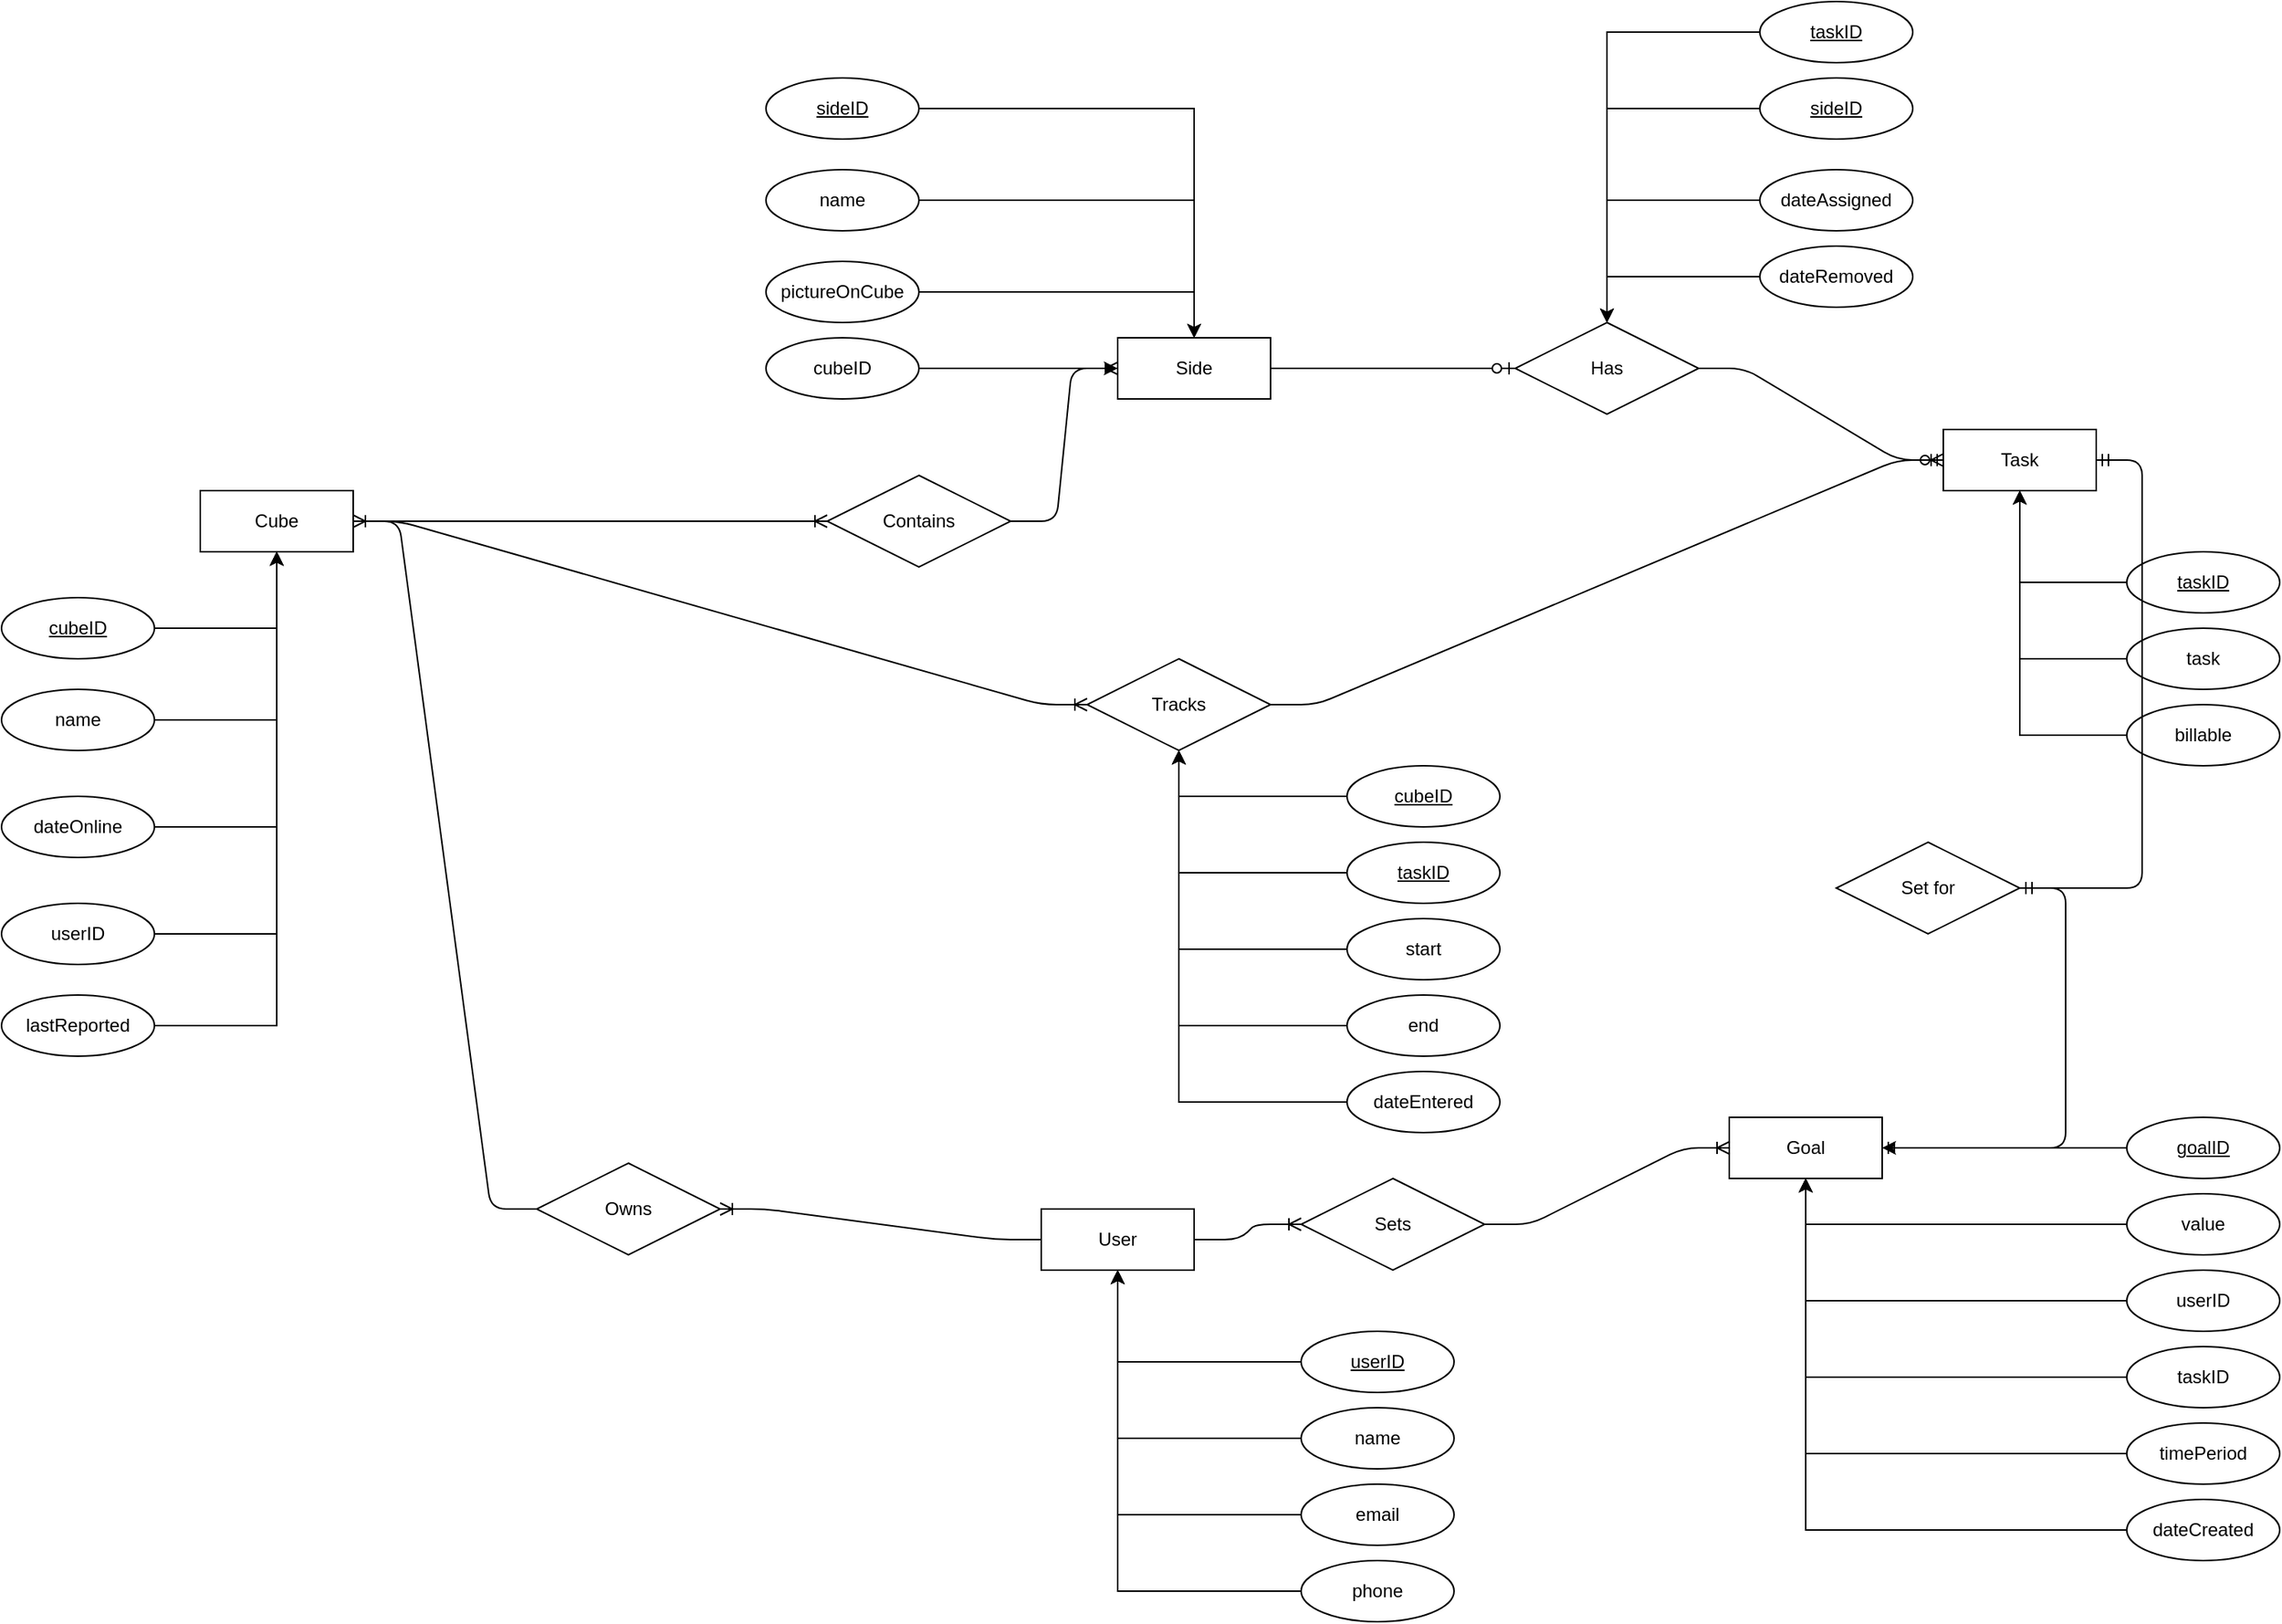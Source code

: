 <mxfile version="13.7.6" type="github">
  <diagram id="R2lEEEUBdFMjLlhIrx00" name="Page-1">
    <mxGraphModel dx="2700" dy="992" grid="1" gridSize="10" guides="1" tooltips="1" connect="1" arrows="1" fold="1" page="1" pageScale="1" pageWidth="850" pageHeight="1100" math="0" shadow="0" extFonts="Permanent Marker^https://fonts.googleapis.com/css?family=Permanent+Marker">
      <root>
        <mxCell id="0" />
        <mxCell id="1" parent="0" />
        <mxCell id="gzNkbpyORmyLpdVIkSuP-48" value="" style="edgeStyle=entityRelationEdgeStyle;fontSize=12;html=1;endArrow=ERoneToMany;" parent="1" source="gzNkbpyORmyLpdVIkSuP-83" target="gzNkbpyORmyLpdVIkSuP-91" edge="1">
          <mxGeometry width="100" height="100" relative="1" as="geometry">
            <mxPoint x="60" y="140" as="sourcePoint" />
            <mxPoint x="30" y="265" as="targetPoint" />
          </mxGeometry>
        </mxCell>
        <mxCell id="gzNkbpyORmyLpdVIkSuP-72" value="Owns" style="shape=rhombus;perimeter=rhombusPerimeter;whiteSpace=wrap;html=1;align=center;" parent="1" vertex="1">
          <mxGeometry x="-320" y="780" width="120" height="60" as="geometry" />
        </mxCell>
        <mxCell id="gzNkbpyORmyLpdVIkSuP-73" value="" style="edgeStyle=entityRelationEdgeStyle;fontSize=12;html=1;endArrow=ERoneToMany;" parent="1" source="gzNkbpyORmyLpdVIkSuP-106" target="gzNkbpyORmyLpdVIkSuP-72" edge="1">
          <mxGeometry width="100" height="100" relative="1" as="geometry">
            <mxPoint x="460" y="635" as="sourcePoint" />
            <mxPoint x="50" y="335" as="targetPoint" />
          </mxGeometry>
        </mxCell>
        <mxCell id="gzNkbpyORmyLpdVIkSuP-77" value="" style="edgeStyle=entityRelationEdgeStyle;fontSize=12;html=1;endArrow=ERzeroToOne;endFill=1;" parent="1" source="gzNkbpyORmyLpdVIkSuP-74" target="gzNkbpyORmyLpdVIkSuP-107" edge="1">
          <mxGeometry width="100" height="100" relative="1" as="geometry">
            <mxPoint x="500" y="250" as="sourcePoint" />
            <mxPoint x="610" y="365" as="targetPoint" />
          </mxGeometry>
        </mxCell>
        <mxCell id="gzNkbpyORmyLpdVIkSuP-74" value="Has" style="shape=rhombus;perimeter=rhombusPerimeter;whiteSpace=wrap;html=1;align=center;" parent="1" vertex="1">
          <mxGeometry x="320" y="230" width="120" height="60" as="geometry" />
        </mxCell>
        <mxCell id="gzNkbpyORmyLpdVIkSuP-78" value="" style="edgeStyle=entityRelationEdgeStyle;fontSize=12;html=1;endArrow=ERzeroToOne;endFill=1;" parent="1" source="gzNkbpyORmyLpdVIkSuP-91" target="gzNkbpyORmyLpdVIkSuP-74" edge="1">
          <mxGeometry width="100" height="100" relative="1" as="geometry">
            <mxPoint x="190" y="265" as="sourcePoint" />
            <mxPoint x="590" y="135" as="targetPoint" />
          </mxGeometry>
        </mxCell>
        <mxCell id="gzNkbpyORmyLpdVIkSuP-80" value="" style="edgeStyle=entityRelationEdgeStyle;fontSize=12;html=1;endArrow=ERoneToMany;" parent="1" source="gzNkbpyORmyLpdVIkSuP-81" target="gzNkbpyORmyLpdVIkSuP-107" edge="1">
          <mxGeometry width="100" height="100" relative="1" as="geometry">
            <mxPoint x="290" y="400" as="sourcePoint" />
            <mxPoint x="610" y="365" as="targetPoint" />
          </mxGeometry>
        </mxCell>
        <mxCell id="gzNkbpyORmyLpdVIkSuP-81" value="Tracks" style="shape=rhombus;perimeter=rhombusPerimeter;whiteSpace=wrap;html=1;align=center;" parent="1" vertex="1">
          <mxGeometry x="40" y="450" width="120" height="60" as="geometry" />
        </mxCell>
        <mxCell id="gzNkbpyORmyLpdVIkSuP-82" value="" style="edgeStyle=entityRelationEdgeStyle;fontSize=12;html=1;endArrow=ERoneToMany;" parent="1" source="gzNkbpyORmyLpdVIkSuP-97" target="gzNkbpyORmyLpdVIkSuP-81" edge="1">
          <mxGeometry width="100" height="100" relative="1" as="geometry">
            <mxPoint x="50" y="595" as="sourcePoint" />
            <mxPoint x="590" y="135" as="targetPoint" />
          </mxGeometry>
        </mxCell>
        <mxCell id="gzNkbpyORmyLpdVIkSuP-83" value="Contains" style="shape=rhombus;perimeter=rhombusPerimeter;whiteSpace=wrap;html=1;align=center;" parent="1" vertex="1">
          <mxGeometry x="-130" y="330" width="120" height="60" as="geometry" />
        </mxCell>
        <mxCell id="gzNkbpyORmyLpdVIkSuP-84" value="" style="edgeStyle=entityRelationEdgeStyle;fontSize=12;html=1;endArrow=ERoneToMany;" parent="1" source="gzNkbpyORmyLpdVIkSuP-97" target="gzNkbpyORmyLpdVIkSuP-83" edge="1">
          <mxGeometry width="100" height="100" relative="1" as="geometry">
            <mxPoint x="50" y="595" as="sourcePoint" />
            <mxPoint x="80" y="145" as="targetPoint" />
          </mxGeometry>
        </mxCell>
        <mxCell id="gzNkbpyORmyLpdVIkSuP-103" style="edgeStyle=orthogonalEdgeStyle;rounded=0;orthogonalLoop=1;jettySize=auto;html=1;" parent="1" source="gzNkbpyORmyLpdVIkSuP-88" target="gzNkbpyORmyLpdVIkSuP-91" edge="1">
          <mxGeometry relative="1" as="geometry" />
        </mxCell>
        <mxCell id="gzNkbpyORmyLpdVIkSuP-88" value="pictureOnCube" style="ellipse;whiteSpace=wrap;html=1;align=center;" parent="1" vertex="1">
          <mxGeometry x="-170" y="190" width="100" height="40" as="geometry" />
        </mxCell>
        <mxCell id="gzNkbpyORmyLpdVIkSuP-102" style="edgeStyle=orthogonalEdgeStyle;rounded=0;orthogonalLoop=1;jettySize=auto;html=1;" parent="1" source="gzNkbpyORmyLpdVIkSuP-89" target="gzNkbpyORmyLpdVIkSuP-91" edge="1">
          <mxGeometry relative="1" as="geometry" />
        </mxCell>
        <mxCell id="gzNkbpyORmyLpdVIkSuP-89" value="name" style="ellipse;whiteSpace=wrap;html=1;align=center;" parent="1" vertex="1">
          <mxGeometry x="-170" y="130" width="100" height="40" as="geometry" />
        </mxCell>
        <mxCell id="gzNkbpyORmyLpdVIkSuP-104" style="edgeStyle=orthogonalEdgeStyle;rounded=0;orthogonalLoop=1;jettySize=auto;html=1;" parent="1" source="gzNkbpyORmyLpdVIkSuP-90" target="gzNkbpyORmyLpdVIkSuP-91" edge="1">
          <mxGeometry relative="1" as="geometry" />
        </mxCell>
        <mxCell id="gzNkbpyORmyLpdVIkSuP-90" value="cubeID" style="ellipse;whiteSpace=wrap;html=1;align=center;" parent="1" vertex="1">
          <mxGeometry x="-170" y="240" width="100" height="40" as="geometry" />
        </mxCell>
        <mxCell id="gzNkbpyORmyLpdVIkSuP-91" value="Side" style="whiteSpace=wrap;html=1;align=center;" parent="1" vertex="1">
          <mxGeometry x="60" y="240" width="100" height="40" as="geometry" />
        </mxCell>
        <mxCell id="gzNkbpyORmyLpdVIkSuP-101" style="edgeStyle=orthogonalEdgeStyle;rounded=0;orthogonalLoop=1;jettySize=auto;html=1;" parent="1" source="gzNkbpyORmyLpdVIkSuP-96" target="gzNkbpyORmyLpdVIkSuP-91" edge="1">
          <mxGeometry relative="1" as="geometry" />
        </mxCell>
        <mxCell id="gzNkbpyORmyLpdVIkSuP-96" value="sideID" style="ellipse;whiteSpace=wrap;html=1;align=center;fontStyle=4;" parent="1" vertex="1">
          <mxGeometry x="-170" y="70" width="100" height="40" as="geometry" />
        </mxCell>
        <mxCell id="gzNkbpyORmyLpdVIkSuP-97" value="Cube" style="whiteSpace=wrap;html=1;align=center;" parent="1" vertex="1">
          <mxGeometry x="-540" y="340" width="100" height="40" as="geometry" />
        </mxCell>
        <mxCell id="gzNkbpyORmyLpdVIkSuP-98" value="" style="edgeStyle=entityRelationEdgeStyle;fontSize=12;html=1;endArrow=ERoneToMany;" parent="1" source="gzNkbpyORmyLpdVIkSuP-72" target="gzNkbpyORmyLpdVIkSuP-97" edge="1">
          <mxGeometry width="100" height="100" relative="1" as="geometry">
            <mxPoint x="350" y="640" as="sourcePoint" />
            <mxPoint x="50" y="595" as="targetPoint" />
          </mxGeometry>
        </mxCell>
        <mxCell id="gzNkbpyORmyLpdVIkSuP-106" value="User" style="whiteSpace=wrap;html=1;align=center;" parent="1" vertex="1">
          <mxGeometry x="10" y="810" width="100" height="40" as="geometry" />
        </mxCell>
        <mxCell id="gzNkbpyORmyLpdVIkSuP-107" value="Task" style="whiteSpace=wrap;html=1;align=center;" parent="1" vertex="1">
          <mxGeometry x="600" y="300" width="100" height="40" as="geometry" />
        </mxCell>
        <mxCell id="gzNkbpyORmyLpdVIkSuP-116" style="edgeStyle=orthogonalEdgeStyle;rounded=0;orthogonalLoop=1;jettySize=auto;html=1;" parent="1" source="gzNkbpyORmyLpdVIkSuP-108" target="gzNkbpyORmyLpdVIkSuP-81" edge="1">
          <mxGeometry relative="1" as="geometry" />
        </mxCell>
        <mxCell id="gzNkbpyORmyLpdVIkSuP-108" value="end" style="ellipse;whiteSpace=wrap;html=1;align=center;" parent="1" vertex="1">
          <mxGeometry x="210" y="670" width="100" height="40" as="geometry" />
        </mxCell>
        <mxCell id="gzNkbpyORmyLpdVIkSuP-118" style="edgeStyle=orthogonalEdgeStyle;rounded=0;orthogonalLoop=1;jettySize=auto;html=1;" parent="1" source="gzNkbpyORmyLpdVIkSuP-109" target="gzNkbpyORmyLpdVIkSuP-81" edge="1">
          <mxGeometry relative="1" as="geometry" />
        </mxCell>
        <mxCell id="gzNkbpyORmyLpdVIkSuP-109" value="dateEntered" style="ellipse;whiteSpace=wrap;html=1;align=center;" parent="1" vertex="1">
          <mxGeometry x="210" y="720" width="100" height="40" as="geometry" />
        </mxCell>
        <mxCell id="gzNkbpyORmyLpdVIkSuP-117" style="edgeStyle=orthogonalEdgeStyle;rounded=0;orthogonalLoop=1;jettySize=auto;html=1;" parent="1" source="gzNkbpyORmyLpdVIkSuP-110" target="gzNkbpyORmyLpdVIkSuP-81" edge="1">
          <mxGeometry relative="1" as="geometry" />
        </mxCell>
        <mxCell id="gzNkbpyORmyLpdVIkSuP-110" value="start" style="ellipse;whiteSpace=wrap;html=1;align=center;" parent="1" vertex="1">
          <mxGeometry x="210" y="620" width="100" height="40" as="geometry" />
        </mxCell>
        <mxCell id="gzNkbpyORmyLpdVIkSuP-114" style="edgeStyle=orthogonalEdgeStyle;rounded=0;orthogonalLoop=1;jettySize=auto;html=1;" parent="1" source="gzNkbpyORmyLpdVIkSuP-111" target="gzNkbpyORmyLpdVIkSuP-81" edge="1">
          <mxGeometry relative="1" as="geometry" />
        </mxCell>
        <mxCell id="gzNkbpyORmyLpdVIkSuP-112" value="taskID" style="ellipse;whiteSpace=wrap;html=1;align=center;fontStyle=4;" parent="1" vertex="1">
          <mxGeometry x="210" y="570" width="100" height="40" as="geometry" />
        </mxCell>
        <mxCell id="gzNkbpyORmyLpdVIkSuP-111" value="cubeID" style="ellipse;whiteSpace=wrap;html=1;align=center;fontStyle=4;" parent="1" vertex="1">
          <mxGeometry x="210" y="520" width="100" height="40" as="geometry" />
        </mxCell>
        <mxCell id="gzNkbpyORmyLpdVIkSuP-115" style="edgeStyle=orthogonalEdgeStyle;rounded=0;orthogonalLoop=1;jettySize=auto;html=1;" parent="1" source="gzNkbpyORmyLpdVIkSuP-112" target="gzNkbpyORmyLpdVIkSuP-81" edge="1">
          <mxGeometry relative="1" as="geometry">
            <mxPoint x="60" y="590" as="sourcePoint" />
            <mxPoint x="120" y="500" as="targetPoint" />
          </mxGeometry>
        </mxCell>
        <mxCell id="gzNkbpyORmyLpdVIkSuP-140" style="edgeStyle=orthogonalEdgeStyle;rounded=0;orthogonalLoop=1;jettySize=auto;html=1;" parent="1" source="gzNkbpyORmyLpdVIkSuP-119" target="gzNkbpyORmyLpdVIkSuP-106" edge="1">
          <mxGeometry relative="1" as="geometry" />
        </mxCell>
        <mxCell id="gzNkbpyORmyLpdVIkSuP-138" style="edgeStyle=orthogonalEdgeStyle;rounded=0;orthogonalLoop=1;jettySize=auto;html=1;" parent="1" source="gzNkbpyORmyLpdVIkSuP-120" target="gzNkbpyORmyLpdVIkSuP-106" edge="1">
          <mxGeometry relative="1" as="geometry" />
        </mxCell>
        <mxCell id="gzNkbpyORmyLpdVIkSuP-120" value="name" style="ellipse;whiteSpace=wrap;html=1;align=center;" parent="1" vertex="1">
          <mxGeometry x="180" y="940" width="100" height="40" as="geometry" />
        </mxCell>
        <mxCell id="gzNkbpyORmyLpdVIkSuP-139" style="edgeStyle=orthogonalEdgeStyle;rounded=0;orthogonalLoop=1;jettySize=auto;html=1;" parent="1" source="gzNkbpyORmyLpdVIkSuP-119" target="gzNkbpyORmyLpdVIkSuP-106" edge="1">
          <mxGeometry relative="1" as="geometry" />
        </mxCell>
        <mxCell id="gzNkbpyORmyLpdVIkSuP-121" value="email" style="ellipse;whiteSpace=wrap;html=1;align=center;" parent="1" vertex="1">
          <mxGeometry x="180" y="990" width="100" height="40" as="geometry" />
        </mxCell>
        <mxCell id="gzNkbpyORmyLpdVIkSuP-141" style="edgeStyle=orthogonalEdgeStyle;rounded=0;orthogonalLoop=1;jettySize=auto;html=1;entryX=0.5;entryY=1;entryDx=0;entryDy=0;" parent="1" source="gzNkbpyORmyLpdVIkSuP-122" target="gzNkbpyORmyLpdVIkSuP-106" edge="1">
          <mxGeometry relative="1" as="geometry" />
        </mxCell>
        <mxCell id="gzNkbpyORmyLpdVIkSuP-122" value="phone" style="ellipse;whiteSpace=wrap;html=1;align=center;" parent="1" vertex="1">
          <mxGeometry x="180" y="1040" width="100" height="40" as="geometry" />
        </mxCell>
        <mxCell id="gzNkbpyORmyLpdVIkSuP-143" style="edgeStyle=orthogonalEdgeStyle;rounded=0;orthogonalLoop=1;jettySize=auto;html=1;" parent="1" source="gzNkbpyORmyLpdVIkSuP-123" target="gzNkbpyORmyLpdVIkSuP-107" edge="1">
          <mxGeometry relative="1" as="geometry" />
        </mxCell>
        <mxCell id="gzNkbpyORmyLpdVIkSuP-123" value="task&lt;span style=&quot;color: rgba(0 , 0 , 0 , 0) ; font-family: monospace ; font-size: 0px&quot;&gt;%3CmxGraphModel%3E%3Croot%3E%3CmxCell%20id%3D%220%22%2F%3E%3CmxCell%20id%3D%221%22%20parent%3D%220%22%2F%3E%3CmxCell%20id%3D%222%22%20value%3D%22Attribute%22%20style%3D%22ellipse%3BwhiteSpace%3Dwrap%3Bhtml%3D1%3Balign%3Dcenter%3B%22%20vertex%3D%221%22%20parent%3D%221%22%3E%3CmxGeometry%20x%3D%22440%22%20y%3D%22700%22%20width%3D%22100%22%20height%3D%2240%22%20as%3D%22geometry%22%2F%3E%3C%2FmxCell%3E%3C%2Froot%3E%3C%2FmxGraphModel%3E&lt;/span&gt;&lt;span style=&quot;color: rgba(0 , 0 , 0 , 0) ; font-family: monospace ; font-size: 0px&quot;&gt;%3CmxGraphModel%3E%3Croot%3E%3CmxCell%20id%3D%220%22%2F%3E%3CmxCell%20id%3D%221%22%20parent%3D%220%22%2F%3E%3CmxCell%20id%3D%222%22%20value%3D%22Attribute%22%20style%3D%22ellipse%3BwhiteSpace%3Dwrap%3Bhtml%3D1%3Balign%3Dcenter%3B%22%20vertex%3D%221%22%20parent%3D%221%22%3E%3CmxGeometry%20x%3D%22440%22%20y%3D%22700%22%20width%3D%22100%22%20height%3D%2240%22%20as%3D%22geometry%22%2F%3E%3C%2FmxCell%3E%3C%2Froot%3E%3C%2FmxGraphModel%3E&lt;/span&gt;" style="ellipse;whiteSpace=wrap;html=1;align=center;" parent="1" vertex="1">
          <mxGeometry x="720" y="430" width="100" height="40" as="geometry" />
        </mxCell>
        <mxCell id="gzNkbpyORmyLpdVIkSuP-144" style="edgeStyle=orthogonalEdgeStyle;rounded=0;orthogonalLoop=1;jettySize=auto;html=1;" parent="1" source="gzNkbpyORmyLpdVIkSuP-124" target="gzNkbpyORmyLpdVIkSuP-107" edge="1">
          <mxGeometry relative="1" as="geometry" />
        </mxCell>
        <mxCell id="gzNkbpyORmyLpdVIkSuP-124" value="taskID" style="ellipse;whiteSpace=wrap;html=1;align=center;fontStyle=4;" parent="1" vertex="1">
          <mxGeometry x="720" y="380" width="100" height="40" as="geometry" />
        </mxCell>
        <mxCell id="gzNkbpyORmyLpdVIkSuP-142" style="edgeStyle=orthogonalEdgeStyle;rounded=0;orthogonalLoop=1;jettySize=auto;html=1;" parent="1" source="gzNkbpyORmyLpdVIkSuP-125" target="gzNkbpyORmyLpdVIkSuP-107" edge="1">
          <mxGeometry relative="1" as="geometry" />
        </mxCell>
        <mxCell id="gzNkbpyORmyLpdVIkSuP-125" value="billable" style="ellipse;whiteSpace=wrap;html=1;align=center;" parent="1" vertex="1">
          <mxGeometry x="720" y="480" width="100" height="40" as="geometry" />
        </mxCell>
        <mxCell id="gzNkbpyORmyLpdVIkSuP-132" style="edgeStyle=orthogonalEdgeStyle;rounded=0;orthogonalLoop=1;jettySize=auto;html=1;" parent="1" source="gzNkbpyORmyLpdVIkSuP-127" target="gzNkbpyORmyLpdVIkSuP-97" edge="1">
          <mxGeometry relative="1" as="geometry" />
        </mxCell>
        <mxCell id="gzNkbpyORmyLpdVIkSuP-133" style="edgeStyle=orthogonalEdgeStyle;rounded=0;orthogonalLoop=1;jettySize=auto;html=1;" parent="1" source="gzNkbpyORmyLpdVIkSuP-126" target="gzNkbpyORmyLpdVIkSuP-97" edge="1">
          <mxGeometry relative="1" as="geometry" />
        </mxCell>
        <mxCell id="gzNkbpyORmyLpdVIkSuP-134" style="edgeStyle=orthogonalEdgeStyle;rounded=0;orthogonalLoop=1;jettySize=auto;html=1;" parent="1" source="gzNkbpyORmyLpdVIkSuP-99" target="gzNkbpyORmyLpdVIkSuP-97" edge="1">
          <mxGeometry relative="1" as="geometry" />
        </mxCell>
        <mxCell id="gzNkbpyORmyLpdVIkSuP-135" style="edgeStyle=orthogonalEdgeStyle;rounded=0;orthogonalLoop=1;jettySize=auto;html=1;" parent="1" source="gzNkbpyORmyLpdVIkSuP-128" target="gzNkbpyORmyLpdVIkSuP-97" edge="1">
          <mxGeometry relative="1" as="geometry" />
        </mxCell>
        <mxCell id="gzNkbpyORmyLpdVIkSuP-136" style="edgeStyle=orthogonalEdgeStyle;rounded=0;orthogonalLoop=1;jettySize=auto;html=1;entryX=0.5;entryY=1;entryDx=0;entryDy=0;" parent="1" source="gzNkbpyORmyLpdVIkSuP-129" target="gzNkbpyORmyLpdVIkSuP-97" edge="1">
          <mxGeometry relative="1" as="geometry" />
        </mxCell>
        <mxCell id="gzNkbpyORmyLpdVIkSuP-99" value="cubeID" style="ellipse;whiteSpace=wrap;html=1;align=center;fontStyle=4;" parent="1" vertex="1">
          <mxGeometry x="-670" y="410" width="100" height="40" as="geometry" />
        </mxCell>
        <mxCell id="gzNkbpyORmyLpdVIkSuP-126" value="name" style="ellipse;whiteSpace=wrap;html=1;align=center;" parent="1" vertex="1">
          <mxGeometry x="-670" y="470" width="100" height="40" as="geometry" />
        </mxCell>
        <mxCell id="gzNkbpyORmyLpdVIkSuP-127" value="dateOnline" style="ellipse;whiteSpace=wrap;html=1;align=center;" parent="1" vertex="1">
          <mxGeometry x="-670" y="540" width="100" height="40" as="geometry" />
        </mxCell>
        <mxCell id="gzNkbpyORmyLpdVIkSuP-128" value="userID" style="ellipse;whiteSpace=wrap;html=1;align=center;" parent="1" vertex="1">
          <mxGeometry x="-670" y="610" width="100" height="40" as="geometry" />
        </mxCell>
        <mxCell id="gzNkbpyORmyLpdVIkSuP-129" value="lastReported" style="ellipse;whiteSpace=wrap;html=1;align=center;" parent="1" vertex="1">
          <mxGeometry x="-670" y="670" width="100" height="40" as="geometry" />
        </mxCell>
        <mxCell id="gzNkbpyORmyLpdVIkSuP-119" value="userID" style="ellipse;whiteSpace=wrap;html=1;align=center;fontStyle=4;" parent="1" vertex="1">
          <mxGeometry x="180" y="890" width="100" height="40" as="geometry" />
        </mxCell>
        <mxCell id="gzNkbpyORmyLpdVIkSuP-147" style="edgeStyle=orthogonalEdgeStyle;rounded=0;orthogonalLoop=1;jettySize=auto;html=1;" parent="1" source="gzNkbpyORmyLpdVIkSuP-121" target="gzNkbpyORmyLpdVIkSuP-106" edge="1">
          <mxGeometry relative="1" as="geometry">
            <mxPoint x="-90" y="830" as="sourcePoint" />
            <mxPoint x="-400" y="830" as="targetPoint" />
          </mxGeometry>
        </mxCell>
        <mxCell id="gzNkbpyORmyLpdVIkSuP-154" style="edgeStyle=orthogonalEdgeStyle;rounded=0;orthogonalLoop=1;jettySize=auto;html=1;" parent="1" source="gzNkbpyORmyLpdVIkSuP-149" target="gzNkbpyORmyLpdVIkSuP-74" edge="1">
          <mxGeometry relative="1" as="geometry" />
        </mxCell>
        <mxCell id="gzNkbpyORmyLpdVIkSuP-149" value="sideID" style="ellipse;whiteSpace=wrap;html=1;align=center;fontStyle=4;" parent="1" vertex="1">
          <mxGeometry x="480" y="70" width="100" height="40" as="geometry" />
        </mxCell>
        <mxCell id="gzNkbpyORmyLpdVIkSuP-153" style="edgeStyle=orthogonalEdgeStyle;rounded=0;orthogonalLoop=1;jettySize=auto;html=1;" parent="1" source="gzNkbpyORmyLpdVIkSuP-150" target="gzNkbpyORmyLpdVIkSuP-74" edge="1">
          <mxGeometry relative="1" as="geometry" />
        </mxCell>
        <mxCell id="gzNkbpyORmyLpdVIkSuP-150" value="taskID" style="ellipse;whiteSpace=wrap;html=1;align=center;fontStyle=4;" parent="1" vertex="1">
          <mxGeometry x="480" y="20" width="100" height="40" as="geometry" />
        </mxCell>
        <mxCell id="gzNkbpyORmyLpdVIkSuP-156" style="edgeStyle=orthogonalEdgeStyle;rounded=0;orthogonalLoop=1;jettySize=auto;html=1;" parent="1" source="gzNkbpyORmyLpdVIkSuP-151" target="gzNkbpyORmyLpdVIkSuP-74" edge="1">
          <mxGeometry relative="1" as="geometry" />
        </mxCell>
        <mxCell id="gzNkbpyORmyLpdVIkSuP-151" value="dateRemoved" style="ellipse;whiteSpace=wrap;html=1;align=center;" parent="1" vertex="1">
          <mxGeometry x="480" y="180" width="100" height="40" as="geometry" />
        </mxCell>
        <mxCell id="gzNkbpyORmyLpdVIkSuP-155" style="edgeStyle=orthogonalEdgeStyle;rounded=0;orthogonalLoop=1;jettySize=auto;html=1;" parent="1" source="gzNkbpyORmyLpdVIkSuP-152" target="gzNkbpyORmyLpdVIkSuP-74" edge="1">
          <mxGeometry relative="1" as="geometry" />
        </mxCell>
        <mxCell id="gzNkbpyORmyLpdVIkSuP-152" value="dateAssigned" style="ellipse;whiteSpace=wrap;html=1;align=center;" parent="1" vertex="1">
          <mxGeometry x="480" y="130" width="100" height="40" as="geometry" />
        </mxCell>
        <mxCell id="aCvfztlA_gV0R2M4Iz9O-1" value="Goal" style="whiteSpace=wrap;html=1;align=center;" vertex="1" parent="1">
          <mxGeometry x="460" y="750" width="100" height="40" as="geometry" />
        </mxCell>
        <mxCell id="aCvfztlA_gV0R2M4Iz9O-8" style="edgeStyle=orthogonalEdgeStyle;rounded=0;orthogonalLoop=1;jettySize=auto;html=1;" edge="1" parent="1" source="aCvfztlA_gV0R2M4Iz9O-2" target="aCvfztlA_gV0R2M4Iz9O-1">
          <mxGeometry relative="1" as="geometry" />
        </mxCell>
        <mxCell id="aCvfztlA_gV0R2M4Iz9O-2" value="goalID" style="ellipse;whiteSpace=wrap;html=1;align=center;fontStyle=4;" vertex="1" parent="1">
          <mxGeometry x="720" y="750" width="100" height="40" as="geometry" />
        </mxCell>
        <mxCell id="aCvfztlA_gV0R2M4Iz9O-9" style="edgeStyle=orthogonalEdgeStyle;rounded=0;orthogonalLoop=1;jettySize=auto;html=1;" edge="1" parent="1" source="aCvfztlA_gV0R2M4Iz9O-3" target="aCvfztlA_gV0R2M4Iz9O-1">
          <mxGeometry relative="1" as="geometry" />
        </mxCell>
        <mxCell id="aCvfztlA_gV0R2M4Iz9O-3" value="userID" style="ellipse;whiteSpace=wrap;html=1;align=center;" vertex="1" parent="1">
          <mxGeometry x="720" y="850" width="100" height="40" as="geometry" />
        </mxCell>
        <mxCell id="aCvfztlA_gV0R2M4Iz9O-12" style="edgeStyle=orthogonalEdgeStyle;rounded=0;orthogonalLoop=1;jettySize=auto;html=1;" edge="1" parent="1" source="aCvfztlA_gV0R2M4Iz9O-4" target="aCvfztlA_gV0R2M4Iz9O-1">
          <mxGeometry relative="1" as="geometry" />
        </mxCell>
        <mxCell id="aCvfztlA_gV0R2M4Iz9O-4" value="taskID" style="ellipse;whiteSpace=wrap;html=1;align=center;" vertex="1" parent="1">
          <mxGeometry x="720" y="900" width="100" height="40" as="geometry" />
        </mxCell>
        <mxCell id="aCvfztlA_gV0R2M4Iz9O-11" style="edgeStyle=orthogonalEdgeStyle;rounded=0;orthogonalLoop=1;jettySize=auto;html=1;" edge="1" parent="1" source="aCvfztlA_gV0R2M4Iz9O-5" target="aCvfztlA_gV0R2M4Iz9O-1">
          <mxGeometry relative="1" as="geometry" />
        </mxCell>
        <mxCell id="aCvfztlA_gV0R2M4Iz9O-5" value="timePeriod" style="ellipse;whiteSpace=wrap;html=1;align=center;" vertex="1" parent="1">
          <mxGeometry x="720" y="950" width="100" height="40" as="geometry" />
        </mxCell>
        <mxCell id="aCvfztlA_gV0R2M4Iz9O-13" style="edgeStyle=orthogonalEdgeStyle;rounded=0;orthogonalLoop=1;jettySize=auto;html=1;" edge="1" parent="1" source="aCvfztlA_gV0R2M4Iz9O-6" target="aCvfztlA_gV0R2M4Iz9O-1">
          <mxGeometry relative="1" as="geometry" />
        </mxCell>
        <mxCell id="aCvfztlA_gV0R2M4Iz9O-6" value="value" style="ellipse;whiteSpace=wrap;html=1;align=center;" vertex="1" parent="1">
          <mxGeometry x="720" y="800" width="100" height="40" as="geometry" />
        </mxCell>
        <mxCell id="aCvfztlA_gV0R2M4Iz9O-10" style="edgeStyle=orthogonalEdgeStyle;rounded=0;orthogonalLoop=1;jettySize=auto;html=1;" edge="1" parent="1" source="aCvfztlA_gV0R2M4Iz9O-7" target="aCvfztlA_gV0R2M4Iz9O-1">
          <mxGeometry relative="1" as="geometry" />
        </mxCell>
        <mxCell id="aCvfztlA_gV0R2M4Iz9O-7" value="dateCreated" style="ellipse;whiteSpace=wrap;html=1;align=center;" vertex="1" parent="1">
          <mxGeometry x="720" y="1000" width="100" height="40" as="geometry" />
        </mxCell>
        <mxCell id="aCvfztlA_gV0R2M4Iz9O-14" value="" style="edgeStyle=entityRelationEdgeStyle;fontSize=12;html=1;endArrow=ERoneToMany;" edge="1" parent="1" source="aCvfztlA_gV0R2M4Iz9O-18" target="aCvfztlA_gV0R2M4Iz9O-1">
          <mxGeometry width="100" height="100" relative="1" as="geometry">
            <mxPoint x="300" y="810" as="sourcePoint" />
            <mxPoint x="490" y="690" as="targetPoint" />
          </mxGeometry>
        </mxCell>
        <mxCell id="aCvfztlA_gV0R2M4Iz9O-17" value="" style="edgeStyle=entityRelationEdgeStyle;fontSize=12;html=1;endArrow=ERoneToMany;" edge="1" parent="1" source="gzNkbpyORmyLpdVIkSuP-106" target="aCvfztlA_gV0R2M4Iz9O-18">
          <mxGeometry width="100" height="100" relative="1" as="geometry">
            <mxPoint x="110" y="830" as="sourcePoint" />
            <mxPoint x="180" y="810" as="targetPoint" />
          </mxGeometry>
        </mxCell>
        <mxCell id="aCvfztlA_gV0R2M4Iz9O-18" value="Sets" style="shape=rhombus;perimeter=rhombusPerimeter;whiteSpace=wrap;html=1;align=center;" vertex="1" parent="1">
          <mxGeometry x="180" y="790" width="120" height="60" as="geometry" />
        </mxCell>
        <mxCell id="aCvfztlA_gV0R2M4Iz9O-19" value="" style="edgeStyle=entityRelationEdgeStyle;fontSize=12;html=1;endArrow=ERmandOne;startArrow=ERmandOne;" edge="1" parent="1" source="aCvfztlA_gV0R2M4Iz9O-20" target="gzNkbpyORmyLpdVIkSuP-107">
          <mxGeometry width="100" height="100" relative="1" as="geometry">
            <mxPoint x="140" y="600" as="sourcePoint" />
            <mxPoint x="240" y="500" as="targetPoint" />
          </mxGeometry>
        </mxCell>
        <mxCell id="aCvfztlA_gV0R2M4Iz9O-20" value="Set for" style="shape=rhombus;perimeter=rhombusPerimeter;whiteSpace=wrap;html=1;align=center;" vertex="1" parent="1">
          <mxGeometry x="530" y="570" width="120" height="60" as="geometry" />
        </mxCell>
        <mxCell id="aCvfztlA_gV0R2M4Iz9O-21" value="" style="edgeStyle=entityRelationEdgeStyle;fontSize=12;html=1;endArrow=ERmandOne;startArrow=ERmandOne;" edge="1" parent="1" source="aCvfztlA_gV0R2M4Iz9O-1" target="aCvfztlA_gV0R2M4Iz9O-20">
          <mxGeometry width="100" height="100" relative="1" as="geometry">
            <mxPoint x="560" y="770" as="sourcePoint" />
            <mxPoint x="600" y="320" as="targetPoint" />
          </mxGeometry>
        </mxCell>
      </root>
    </mxGraphModel>
  </diagram>
</mxfile>
